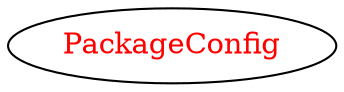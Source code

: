 digraph dependencyGraph {
 concentrate=true;
 ranksep="2.0";
 rankdir="LR"; 
 splines="ortho";
"PackageConfig" [fontcolor="red"];
}